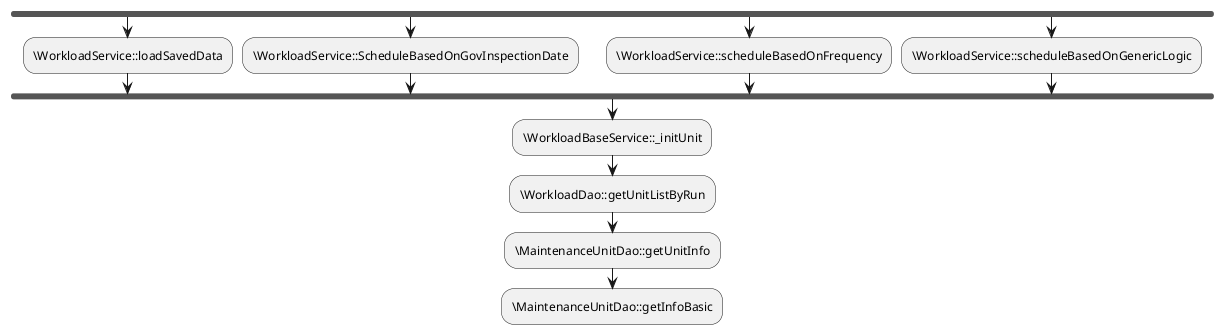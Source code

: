 @startuml
fork
:\WorkloadService::loadSavedData;
fork again
:\WorkloadService::ScheduleBasedOnGovInspectionDate;
fork again
:\WorkloadService::scheduleBasedOnFrequency;
fork again
:\WorkloadService::scheduleBasedOnGenericLogic;
end fork
:\WorkloadBaseService::_initUnit;
:\WorkloadDao::getUnitListByRun;
:\MaintenanceUnitDao::getUnitInfo;
:\MaintenanceUnitDao::getInfoBasic;
@enduml